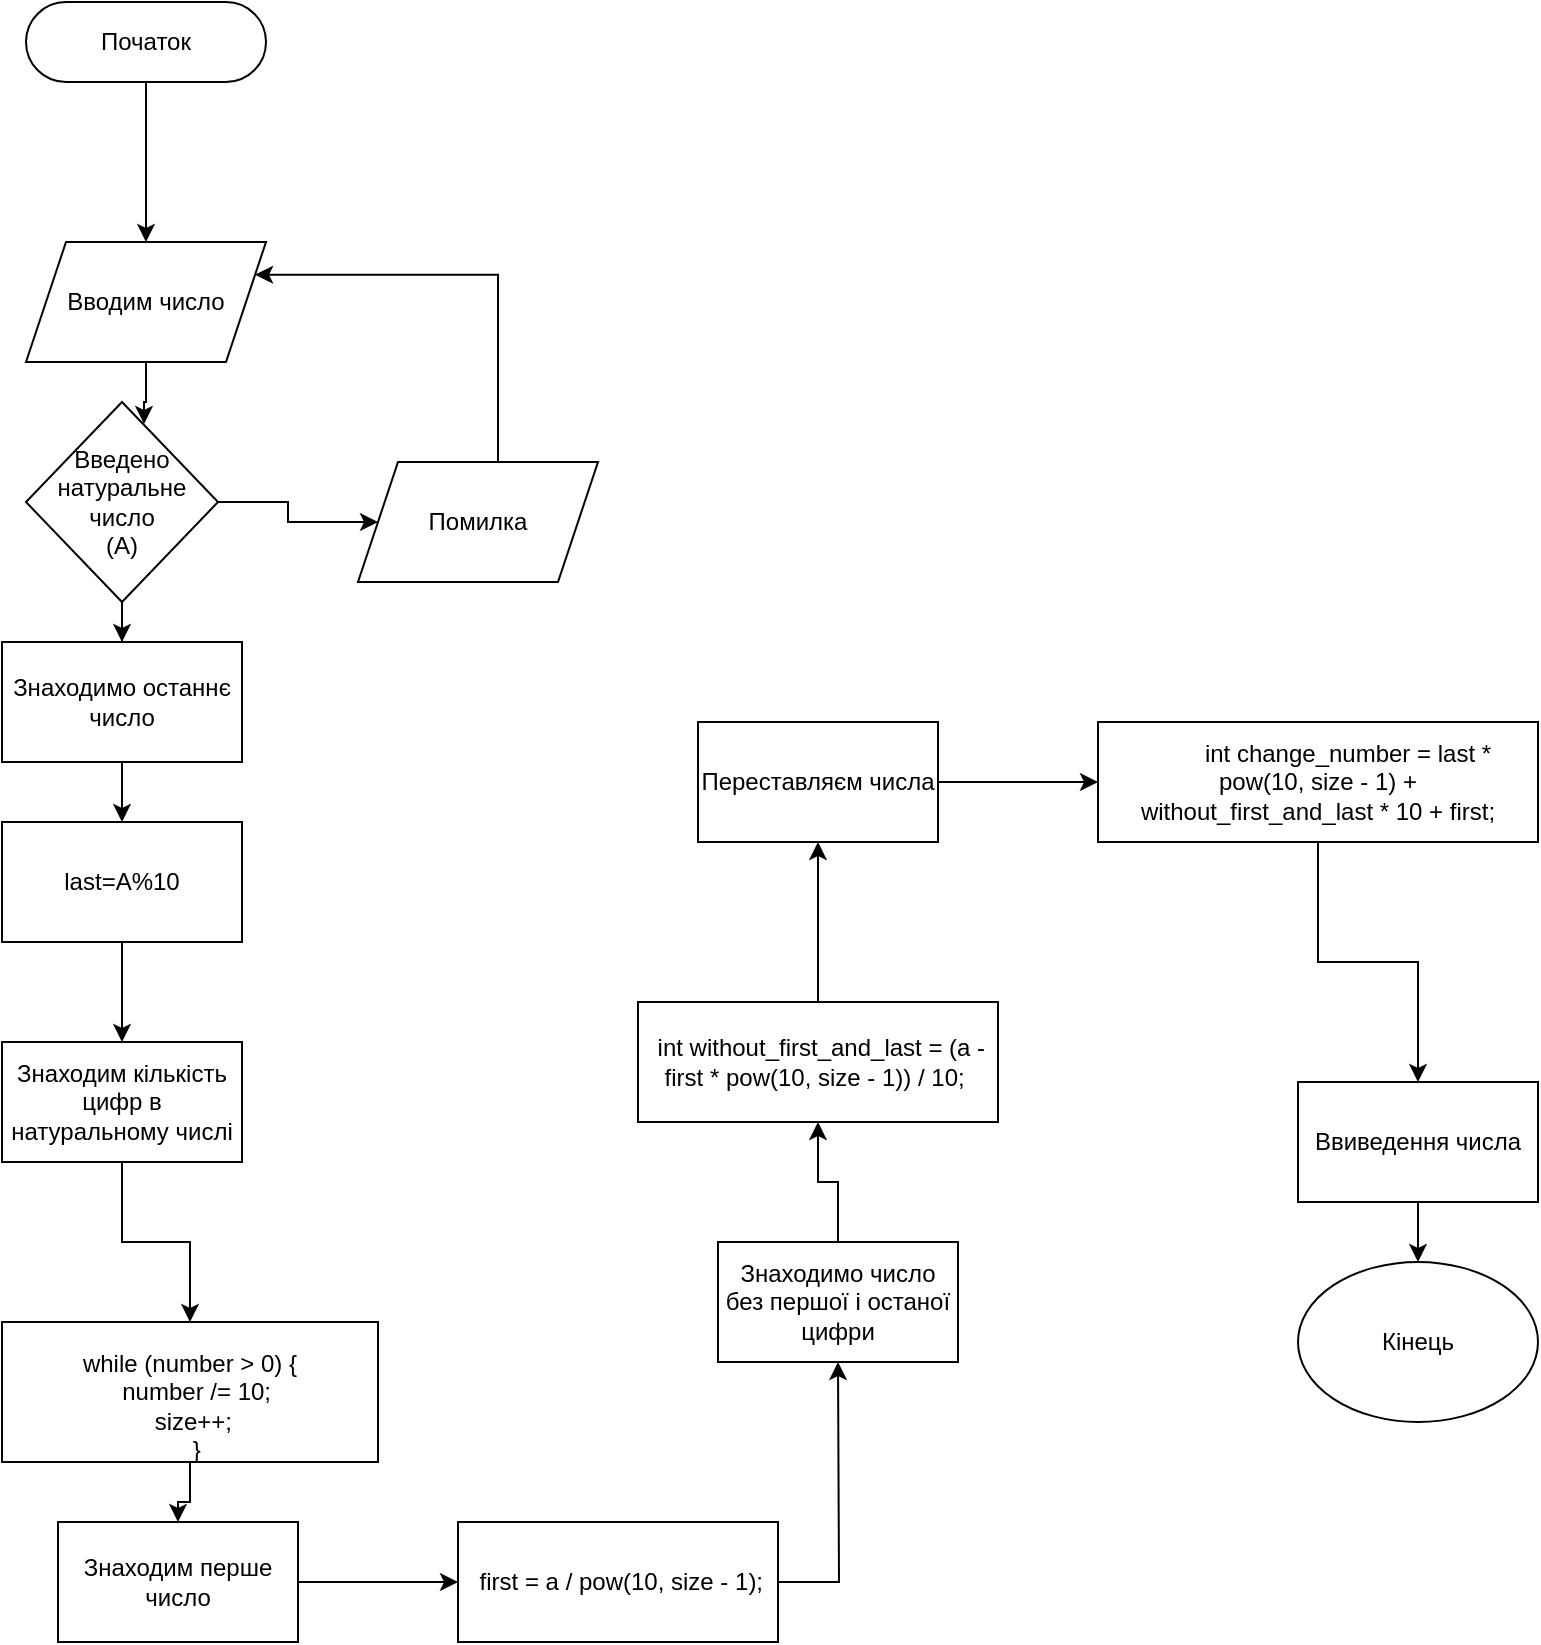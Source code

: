 <mxfile version="24.7.17">
  <diagram name="Сторінка-1" id="x23zGEdrDz4SVfGFRyfK">
    <mxGraphModel dx="2876" dy="1114" grid="1" gridSize="10" guides="1" tooltips="1" connect="1" arrows="1" fold="1" page="1" pageScale="1" pageWidth="827" pageHeight="1169" math="0" shadow="0">
      <root>
        <mxCell id="0" />
        <mxCell id="1" parent="0" />
        <mxCell id="xS3GevDPBk4NqoLoL0XK-3" style="edgeStyle=orthogonalEdgeStyle;rounded=0;orthogonalLoop=1;jettySize=auto;html=1;entryX=0.5;entryY=0;entryDx=0;entryDy=0;" edge="1" parent="1" source="xS3GevDPBk4NqoLoL0XK-1" target="xS3GevDPBk4NqoLoL0XK-2">
          <mxGeometry relative="1" as="geometry" />
        </mxCell>
        <mxCell id="xS3GevDPBk4NqoLoL0XK-1" value="Початок" style="rounded=1;whiteSpace=wrap;html=1;arcSize=50;" vertex="1" parent="1">
          <mxGeometry x="-58" y="175" width="120" height="40" as="geometry" />
        </mxCell>
        <mxCell id="xS3GevDPBk4NqoLoL0XK-2" value="Вводим число" style="shape=parallelogram;perimeter=parallelogramPerimeter;whiteSpace=wrap;html=1;fixedSize=1;" vertex="1" parent="1">
          <mxGeometry x="-58" y="295" width="120" height="60" as="geometry" />
        </mxCell>
        <mxCell id="xS3GevDPBk4NqoLoL0XK-7" style="edgeStyle=orthogonalEdgeStyle;rounded=0;orthogonalLoop=1;jettySize=auto;html=1;" edge="1" parent="1" source="xS3GevDPBk4NqoLoL0XK-4" target="xS3GevDPBk4NqoLoL0XK-6">
          <mxGeometry relative="1" as="geometry" />
        </mxCell>
        <mxCell id="xS3GevDPBk4NqoLoL0XK-10" style="edgeStyle=orthogonalEdgeStyle;rounded=0;orthogonalLoop=1;jettySize=auto;html=1;" edge="1" parent="1" source="xS3GevDPBk4NqoLoL0XK-4" target="xS3GevDPBk4NqoLoL0XK-9">
          <mxGeometry relative="1" as="geometry" />
        </mxCell>
        <mxCell id="xS3GevDPBk4NqoLoL0XK-4" value="Введено натуральне число&lt;div&gt;(A)&lt;/div&gt;" style="rhombus;whiteSpace=wrap;html=1;" vertex="1" parent="1">
          <mxGeometry x="-58" y="375" width="96" height="100" as="geometry" />
        </mxCell>
        <mxCell id="xS3GevDPBk4NqoLoL0XK-5" style="edgeStyle=orthogonalEdgeStyle;rounded=0;orthogonalLoop=1;jettySize=auto;html=1;entryX=0.615;entryY=0.11;entryDx=0;entryDy=0;entryPerimeter=0;" edge="1" parent="1" source="xS3GevDPBk4NqoLoL0XK-2" target="xS3GevDPBk4NqoLoL0XK-4">
          <mxGeometry relative="1" as="geometry" />
        </mxCell>
        <mxCell id="xS3GevDPBk4NqoLoL0XK-8" style="edgeStyle=orthogonalEdgeStyle;rounded=0;orthogonalLoop=1;jettySize=auto;html=1;entryX=1;entryY=0.25;entryDx=0;entryDy=0;" edge="1" parent="1" source="xS3GevDPBk4NqoLoL0XK-6" target="xS3GevDPBk4NqoLoL0XK-2">
          <mxGeometry relative="1" as="geometry">
            <mxPoint x="148" y="315" as="targetPoint" />
            <Array as="points">
              <mxPoint x="178" y="311" />
            </Array>
          </mxGeometry>
        </mxCell>
        <mxCell id="xS3GevDPBk4NqoLoL0XK-6" value="Помилка" style="shape=parallelogram;perimeter=parallelogramPerimeter;whiteSpace=wrap;html=1;fixedSize=1;" vertex="1" parent="1">
          <mxGeometry x="108" y="405" width="120" height="60" as="geometry" />
        </mxCell>
        <mxCell id="xS3GevDPBk4NqoLoL0XK-12" style="edgeStyle=orthogonalEdgeStyle;rounded=0;orthogonalLoop=1;jettySize=auto;html=1;entryX=0.5;entryY=0;entryDx=0;entryDy=0;" edge="1" parent="1" source="xS3GevDPBk4NqoLoL0XK-9" target="xS3GevDPBk4NqoLoL0XK-11">
          <mxGeometry relative="1" as="geometry" />
        </mxCell>
        <mxCell id="xS3GevDPBk4NqoLoL0XK-9" value="Знаходимо останнє число" style="rounded=0;whiteSpace=wrap;html=1;" vertex="1" parent="1">
          <mxGeometry x="-70" y="495" width="120" height="60" as="geometry" />
        </mxCell>
        <mxCell id="xS3GevDPBk4NqoLoL0XK-13" style="edgeStyle=orthogonalEdgeStyle;rounded=0;orthogonalLoop=1;jettySize=auto;html=1;" edge="1" parent="1" source="xS3GevDPBk4NqoLoL0XK-11">
          <mxGeometry relative="1" as="geometry">
            <mxPoint x="-10" y="695" as="targetPoint" />
          </mxGeometry>
        </mxCell>
        <mxCell id="xS3GevDPBk4NqoLoL0XK-11" value="last=A%10" style="rounded=0;whiteSpace=wrap;html=1;" vertex="1" parent="1">
          <mxGeometry x="-70" y="585" width="120" height="60" as="geometry" />
        </mxCell>
        <mxCell id="xS3GevDPBk4NqoLoL0XK-16" value="" style="edgeStyle=orthogonalEdgeStyle;rounded=0;orthogonalLoop=1;jettySize=auto;html=1;" edge="1" parent="1" source="xS3GevDPBk4NqoLoL0XK-14" target="xS3GevDPBk4NqoLoL0XK-15">
          <mxGeometry relative="1" as="geometry" />
        </mxCell>
        <mxCell id="xS3GevDPBk4NqoLoL0XK-14" value="Знаходим кількість цифр в натуральному числі" style="rounded=0;whiteSpace=wrap;html=1;" vertex="1" parent="1">
          <mxGeometry x="-70" y="695" width="120" height="60" as="geometry" />
        </mxCell>
        <mxCell id="xS3GevDPBk4NqoLoL0XK-18" style="edgeStyle=orthogonalEdgeStyle;rounded=0;orthogonalLoop=1;jettySize=auto;html=1;" edge="1" parent="1" source="xS3GevDPBk4NqoLoL0XK-15" target="xS3GevDPBk4NqoLoL0XK-17">
          <mxGeometry relative="1" as="geometry" />
        </mxCell>
        <mxCell id="xS3GevDPBk4NqoLoL0XK-15" value="&lt;div&gt;&lt;br&gt;&lt;/div&gt;&lt;div&gt;while (number &amp;gt; 0) {&lt;/div&gt;&lt;div&gt;&amp;nbsp; number /= 10;&lt;/div&gt;&lt;div&gt;&lt;span style=&quot;background-color: initial;&quot;&gt;&amp;nbsp;size++;&lt;/span&gt;&lt;/div&gt;&lt;div&gt;&amp;nbsp; &lt;span style=&quot;background-color: initial;&quot;&gt;}&lt;/span&gt;&lt;/div&gt;" style="whiteSpace=wrap;html=1;rounded=0;" vertex="1" parent="1">
          <mxGeometry x="-70" y="835" width="188" height="70" as="geometry" />
        </mxCell>
        <mxCell id="xS3GevDPBk4NqoLoL0XK-21" value="" style="edgeStyle=orthogonalEdgeStyle;rounded=0;orthogonalLoop=1;jettySize=auto;html=1;" edge="1" parent="1" source="xS3GevDPBk4NqoLoL0XK-17" target="xS3GevDPBk4NqoLoL0XK-20">
          <mxGeometry relative="1" as="geometry" />
        </mxCell>
        <mxCell id="xS3GevDPBk4NqoLoL0XK-17" value="Знаходим перше число" style="rounded=0;whiteSpace=wrap;html=1;" vertex="1" parent="1">
          <mxGeometry x="-42" y="935" width="120" height="60" as="geometry" />
        </mxCell>
        <mxCell id="xS3GevDPBk4NqoLoL0XK-23" style="edgeStyle=orthogonalEdgeStyle;rounded=0;orthogonalLoop=1;jettySize=auto;html=1;" edge="1" parent="1" source="xS3GevDPBk4NqoLoL0XK-20">
          <mxGeometry relative="1" as="geometry">
            <mxPoint x="348" y="855" as="targetPoint" />
          </mxGeometry>
        </mxCell>
        <mxCell id="xS3GevDPBk4NqoLoL0XK-20" value="&amp;nbsp;first = a / pow(10, size - 1);" style="rounded=0;whiteSpace=wrap;html=1;" vertex="1" parent="1">
          <mxGeometry x="158" y="935" width="160" height="60" as="geometry" />
        </mxCell>
        <mxCell id="xS3GevDPBk4NqoLoL0XK-26" value="" style="edgeStyle=orthogonalEdgeStyle;rounded=0;orthogonalLoop=1;jettySize=auto;html=1;" edge="1" parent="1" source="xS3GevDPBk4NqoLoL0XK-24" target="xS3GevDPBk4NqoLoL0XK-25">
          <mxGeometry relative="1" as="geometry" />
        </mxCell>
        <mxCell id="xS3GevDPBk4NqoLoL0XK-24" value="Знаходимо число без першої і останої цифри" style="rounded=0;whiteSpace=wrap;html=1;" vertex="1" parent="1">
          <mxGeometry x="288" y="795" width="120" height="60" as="geometry" />
        </mxCell>
        <mxCell id="xS3GevDPBk4NqoLoL0XK-30" value="" style="edgeStyle=orthogonalEdgeStyle;rounded=0;orthogonalLoop=1;jettySize=auto;html=1;" edge="1" parent="1" source="xS3GevDPBk4NqoLoL0XK-25" target="xS3GevDPBk4NqoLoL0XK-29">
          <mxGeometry relative="1" as="geometry" />
        </mxCell>
        <mxCell id="xS3GevDPBk4NqoLoL0XK-25" value="&amp;nbsp;int without_first_and_last = (a - first * pow(10, size - 1)) / 10;&amp;nbsp;" style="whiteSpace=wrap;html=1;rounded=0;" vertex="1" parent="1">
          <mxGeometry x="248" y="675" width="180" height="60" as="geometry" />
        </mxCell>
        <mxCell id="xS3GevDPBk4NqoLoL0XK-34" value="" style="edgeStyle=orthogonalEdgeStyle;rounded=0;orthogonalLoop=1;jettySize=auto;html=1;" edge="1" parent="1" source="xS3GevDPBk4NqoLoL0XK-29" target="xS3GevDPBk4NqoLoL0XK-33">
          <mxGeometry relative="1" as="geometry" />
        </mxCell>
        <mxCell id="xS3GevDPBk4NqoLoL0XK-29" value="Переставляєм числа" style="whiteSpace=wrap;html=1;rounded=0;" vertex="1" parent="1">
          <mxGeometry x="278" y="535" width="120" height="60" as="geometry" />
        </mxCell>
        <mxCell id="xS3GevDPBk4NqoLoL0XK-36" value="" style="edgeStyle=orthogonalEdgeStyle;rounded=0;orthogonalLoop=1;jettySize=auto;html=1;" edge="1" parent="1" source="xS3GevDPBk4NqoLoL0XK-33" target="xS3GevDPBk4NqoLoL0XK-35">
          <mxGeometry relative="1" as="geometry" />
        </mxCell>
        <mxCell id="xS3GevDPBk4NqoLoL0XK-33" value="&amp;nbsp; &amp;nbsp; &amp;nbsp; &amp;nbsp; &amp;nbsp;int change_number = last * pow(10, size - 1) + without_first_and_last * 10 + first;" style="whiteSpace=wrap;html=1;rounded=0;" vertex="1" parent="1">
          <mxGeometry x="478" y="535" width="220" height="60" as="geometry" />
        </mxCell>
        <mxCell id="xS3GevDPBk4NqoLoL0XK-38" style="edgeStyle=orthogonalEdgeStyle;rounded=0;orthogonalLoop=1;jettySize=auto;html=1;entryX=0.5;entryY=0;entryDx=0;entryDy=0;" edge="1" parent="1" source="xS3GevDPBk4NqoLoL0XK-35" target="xS3GevDPBk4NqoLoL0XK-37">
          <mxGeometry relative="1" as="geometry" />
        </mxCell>
        <mxCell id="xS3GevDPBk4NqoLoL0XK-35" value="Ввиведення числа" style="whiteSpace=wrap;html=1;rounded=0;" vertex="1" parent="1">
          <mxGeometry x="578" y="715" width="120" height="60" as="geometry" />
        </mxCell>
        <mxCell id="xS3GevDPBk4NqoLoL0XK-37" value="Кінець" style="ellipse;whiteSpace=wrap;html=1;" vertex="1" parent="1">
          <mxGeometry x="578" y="805" width="120" height="80" as="geometry" />
        </mxCell>
      </root>
    </mxGraphModel>
  </diagram>
</mxfile>
